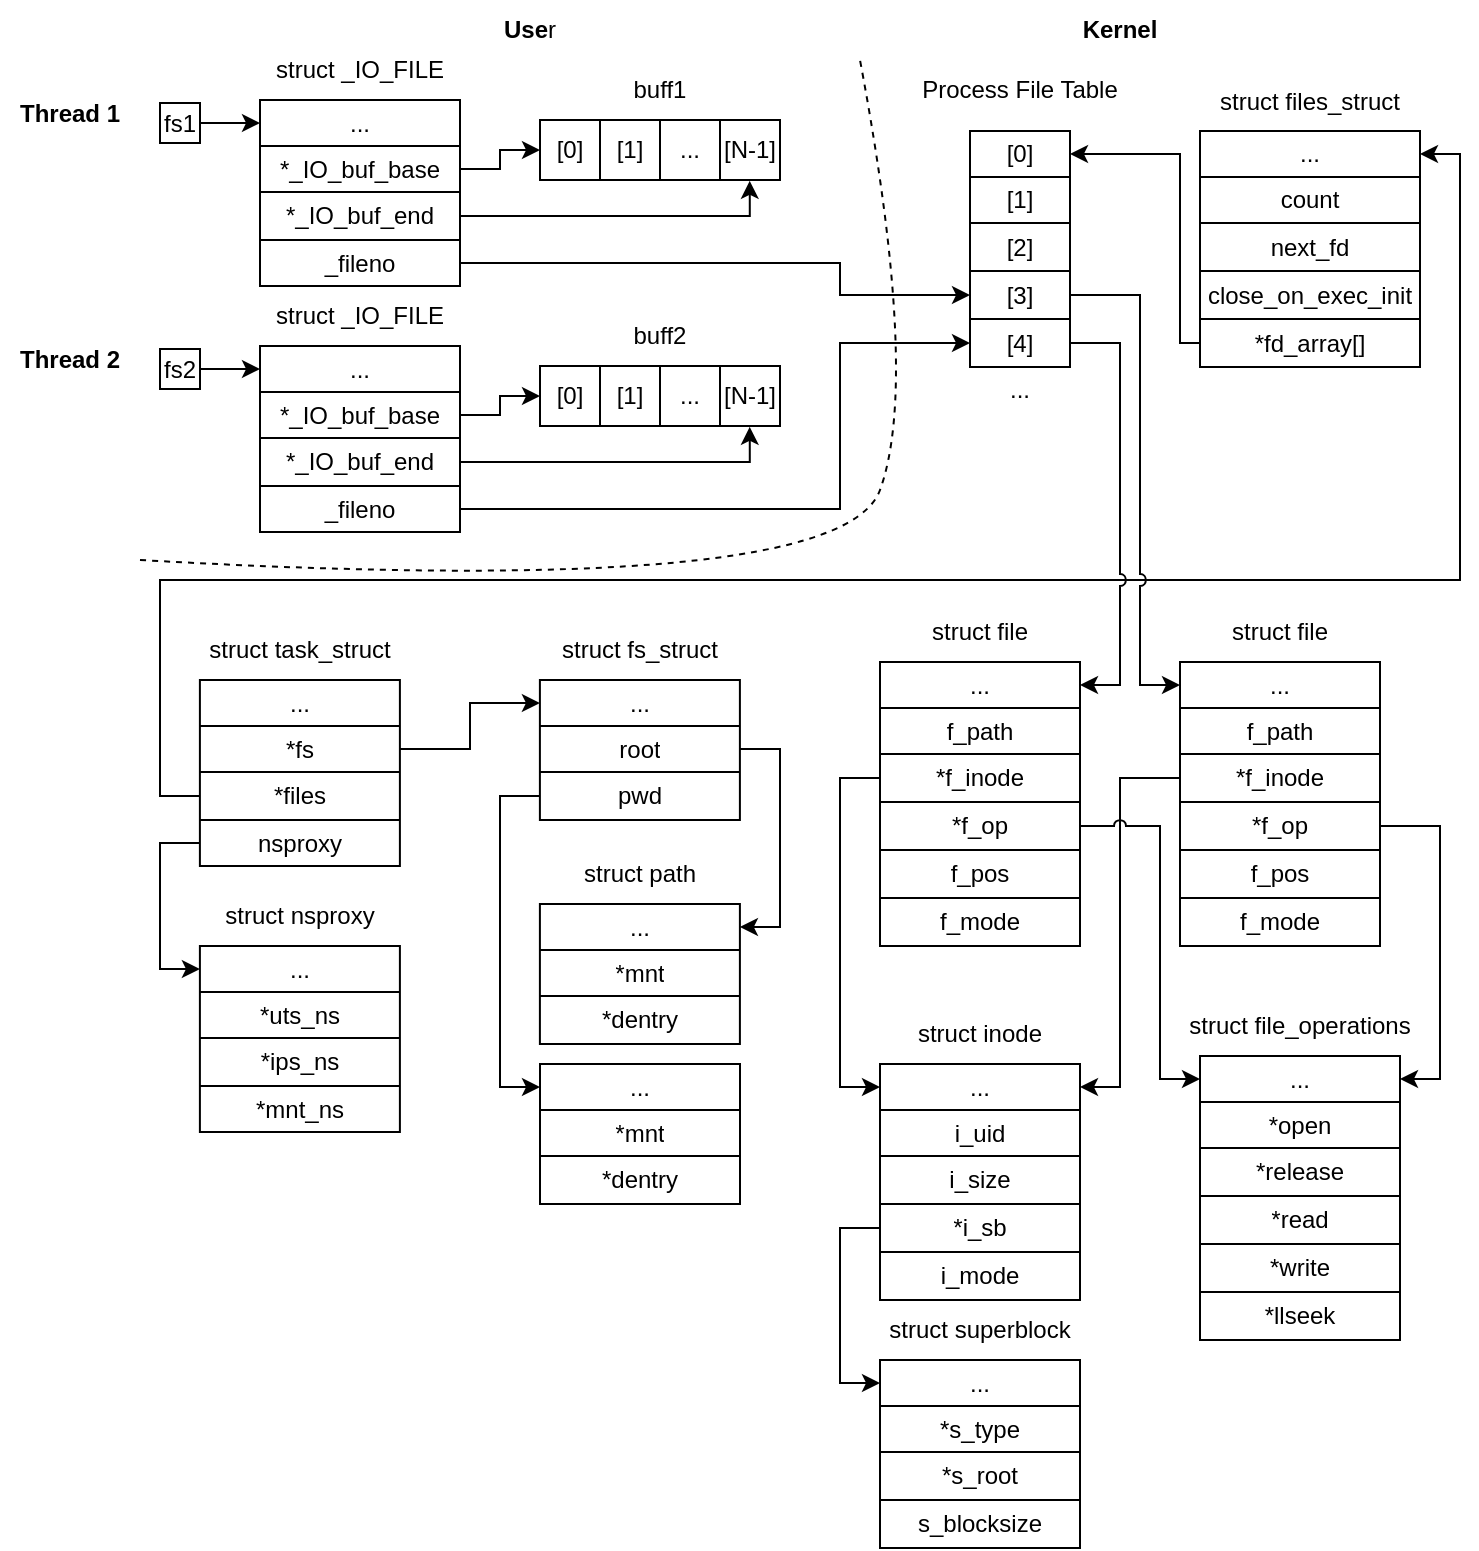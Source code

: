 <mxfile version="15.6.8" type="device"><diagram id="AvePUbBIfMTzFiOJVedU" name="Page-1"><mxGraphModel dx="1185" dy="635" grid="1" gridSize="10" guides="1" tooltips="1" connect="1" arrows="1" fold="1" page="1" pageScale="1" pageWidth="827" pageHeight="1169" math="0" shadow="0"><root><mxCell id="0"/><mxCell id="1" parent="0"/><mxCell id="5sJNcdZZ89OjLZ2yKf4s-353" value="" style="shape=table;html=1;whiteSpace=wrap;startSize=0;container=1;collapsible=0;childLayout=tableLayout;" vertex="1" parent="1"><mxGeometry x="99.95" y="370" width="100" height="93" as="geometry"/></mxCell><mxCell id="5sJNcdZZ89OjLZ2yKf4s-354" style="shape=tableRow;horizontal=0;startSize=0;swimlaneHead=0;swimlaneBody=0;top=0;left=0;bottom=0;right=0;collapsible=0;dropTarget=0;fillColor=none;points=[[0,0.5],[1,0.5]];portConstraint=eastwest;" vertex="1" parent="5sJNcdZZ89OjLZ2yKf4s-353"><mxGeometry width="100" height="23" as="geometry"/></mxCell><mxCell id="5sJNcdZZ89OjLZ2yKf4s-355" value="..." style="shape=partialRectangle;html=1;whiteSpace=wrap;connectable=0;fillColor=none;top=0;left=0;bottom=0;right=0;overflow=hidden;" vertex="1" parent="5sJNcdZZ89OjLZ2yKf4s-354"><mxGeometry width="100" height="23" as="geometry"><mxRectangle width="100" height="23" as="alternateBounds"/></mxGeometry></mxCell><mxCell id="5sJNcdZZ89OjLZ2yKf4s-356" value="" style="shape=tableRow;horizontal=0;startSize=0;swimlaneHead=0;swimlaneBody=0;top=0;left=0;bottom=0;right=0;collapsible=0;dropTarget=0;fillColor=none;points=[[0,0.5],[1,0.5]];portConstraint=eastwest;" vertex="1" parent="5sJNcdZZ89OjLZ2yKf4s-353"><mxGeometry y="23" width="100" height="23" as="geometry"/></mxCell><mxCell id="5sJNcdZZ89OjLZ2yKf4s-357" value="*fs" style="shape=partialRectangle;html=1;whiteSpace=wrap;connectable=0;fillColor=none;top=0;left=0;bottom=0;right=0;overflow=hidden;" vertex="1" parent="5sJNcdZZ89OjLZ2yKf4s-356"><mxGeometry width="100" height="23" as="geometry"><mxRectangle width="100" height="23" as="alternateBounds"/></mxGeometry></mxCell><mxCell id="5sJNcdZZ89OjLZ2yKf4s-358" value="" style="shape=tableRow;horizontal=0;startSize=0;swimlaneHead=0;swimlaneBody=0;top=0;left=0;bottom=0;right=0;collapsible=0;dropTarget=0;fillColor=none;points=[[0,0.5],[1,0.5]];portConstraint=eastwest;" vertex="1" parent="5sJNcdZZ89OjLZ2yKf4s-353"><mxGeometry y="46" width="100" height="24" as="geometry"/></mxCell><mxCell id="5sJNcdZZ89OjLZ2yKf4s-359" value="*files" style="shape=partialRectangle;html=1;whiteSpace=wrap;connectable=0;fillColor=none;top=0;left=0;bottom=0;right=0;overflow=hidden;" vertex="1" parent="5sJNcdZZ89OjLZ2yKf4s-358"><mxGeometry width="100" height="24" as="geometry"><mxRectangle width="100" height="24" as="alternateBounds"/></mxGeometry></mxCell><mxCell id="5sJNcdZZ89OjLZ2yKf4s-360" value="" style="shape=tableRow;horizontal=0;startSize=0;swimlaneHead=0;swimlaneBody=0;top=0;left=0;bottom=0;right=0;collapsible=0;dropTarget=0;fillColor=none;points=[[0,0.5],[1,0.5]];portConstraint=eastwest;" vertex="1" parent="5sJNcdZZ89OjLZ2yKf4s-353"><mxGeometry y="70" width="100" height="23" as="geometry"/></mxCell><mxCell id="5sJNcdZZ89OjLZ2yKf4s-361" value="nsproxy" style="shape=partialRectangle;html=1;whiteSpace=wrap;connectable=0;fillColor=none;top=0;left=0;bottom=0;right=0;overflow=hidden;" vertex="1" parent="5sJNcdZZ89OjLZ2yKf4s-360"><mxGeometry width="100" height="23" as="geometry"><mxRectangle width="100" height="23" as="alternateBounds"/></mxGeometry></mxCell><mxCell id="5sJNcdZZ89OjLZ2yKf4s-362" value="struct task_struct" style="text;html=1;strokeColor=none;fillColor=none;align=center;verticalAlign=middle;whiteSpace=wrap;rounded=0;" vertex="1" parent="1"><mxGeometry x="89.95" y="340" width="120" height="30" as="geometry"/></mxCell><mxCell id="5sJNcdZZ89OjLZ2yKf4s-363" value="" style="shape=table;html=1;whiteSpace=wrap;startSize=0;container=1;collapsible=0;childLayout=tableLayout;" vertex="1" parent="1"><mxGeometry x="99.95" y="503" width="100" height="93" as="geometry"/></mxCell><mxCell id="5sJNcdZZ89OjLZ2yKf4s-364" style="shape=tableRow;horizontal=0;startSize=0;swimlaneHead=0;swimlaneBody=0;top=0;left=0;bottom=0;right=0;collapsible=0;dropTarget=0;fillColor=none;points=[[0,0.5],[1,0.5]];portConstraint=eastwest;" vertex="1" parent="5sJNcdZZ89OjLZ2yKf4s-363"><mxGeometry width="100" height="23" as="geometry"/></mxCell><mxCell id="5sJNcdZZ89OjLZ2yKf4s-365" value="..." style="shape=partialRectangle;html=1;whiteSpace=wrap;connectable=0;fillColor=none;top=0;left=0;bottom=0;right=0;overflow=hidden;" vertex="1" parent="5sJNcdZZ89OjLZ2yKf4s-364"><mxGeometry width="100" height="23" as="geometry"><mxRectangle width="100" height="23" as="alternateBounds"/></mxGeometry></mxCell><mxCell id="5sJNcdZZ89OjLZ2yKf4s-366" value="" style="shape=tableRow;horizontal=0;startSize=0;swimlaneHead=0;swimlaneBody=0;top=0;left=0;bottom=0;right=0;collapsible=0;dropTarget=0;fillColor=none;points=[[0,0.5],[1,0.5]];portConstraint=eastwest;" vertex="1" parent="5sJNcdZZ89OjLZ2yKf4s-363"><mxGeometry y="23" width="100" height="23" as="geometry"/></mxCell><mxCell id="5sJNcdZZ89OjLZ2yKf4s-367" value="*uts_ns" style="shape=partialRectangle;html=1;whiteSpace=wrap;connectable=0;fillColor=none;top=0;left=0;bottom=0;right=0;overflow=hidden;" vertex="1" parent="5sJNcdZZ89OjLZ2yKf4s-366"><mxGeometry width="100" height="23" as="geometry"><mxRectangle width="100" height="23" as="alternateBounds"/></mxGeometry></mxCell><mxCell id="5sJNcdZZ89OjLZ2yKf4s-368" value="" style="shape=tableRow;horizontal=0;startSize=0;swimlaneHead=0;swimlaneBody=0;top=0;left=0;bottom=0;right=0;collapsible=0;dropTarget=0;fillColor=none;points=[[0,0.5],[1,0.5]];portConstraint=eastwest;" vertex="1" parent="5sJNcdZZ89OjLZ2yKf4s-363"><mxGeometry y="46" width="100" height="24" as="geometry"/></mxCell><mxCell id="5sJNcdZZ89OjLZ2yKf4s-369" value="*ips_ns" style="shape=partialRectangle;html=1;whiteSpace=wrap;connectable=0;fillColor=none;top=0;left=0;bottom=0;right=0;overflow=hidden;" vertex="1" parent="5sJNcdZZ89OjLZ2yKf4s-368"><mxGeometry width="100" height="24" as="geometry"><mxRectangle width="100" height="24" as="alternateBounds"/></mxGeometry></mxCell><mxCell id="5sJNcdZZ89OjLZ2yKf4s-370" value="" style="shape=tableRow;horizontal=0;startSize=0;swimlaneHead=0;swimlaneBody=0;top=0;left=0;bottom=0;right=0;collapsible=0;dropTarget=0;fillColor=none;points=[[0,0.5],[1,0.5]];portConstraint=eastwest;" vertex="1" parent="5sJNcdZZ89OjLZ2yKf4s-363"><mxGeometry y="70" width="100" height="23" as="geometry"/></mxCell><mxCell id="5sJNcdZZ89OjLZ2yKf4s-371" value="*mnt_ns" style="shape=partialRectangle;html=1;whiteSpace=wrap;connectable=0;fillColor=none;top=0;left=0;bottom=0;right=0;overflow=hidden;" vertex="1" parent="5sJNcdZZ89OjLZ2yKf4s-370"><mxGeometry width="100" height="23" as="geometry"><mxRectangle width="100" height="23" as="alternateBounds"/></mxGeometry></mxCell><mxCell id="5sJNcdZZ89OjLZ2yKf4s-372" value="struct nsproxy" style="text;html=1;strokeColor=none;fillColor=none;align=center;verticalAlign=middle;whiteSpace=wrap;rounded=0;" vertex="1" parent="1"><mxGeometry x="89.95" y="473" width="120" height="30" as="geometry"/></mxCell><mxCell id="5sJNcdZZ89OjLZ2yKf4s-373" style="edgeStyle=orthogonalEdgeStyle;rounded=0;orthogonalLoop=1;jettySize=auto;html=1;entryX=0;entryY=0.5;entryDx=0;entryDy=0;" edge="1" parent="1" source="5sJNcdZZ89OjLZ2yKf4s-360" target="5sJNcdZZ89OjLZ2yKf4s-364"><mxGeometry relative="1" as="geometry"/></mxCell><mxCell id="5sJNcdZZ89OjLZ2yKf4s-374" value="" style="shape=table;html=1;whiteSpace=wrap;startSize=0;container=1;collapsible=0;childLayout=tableLayout;" vertex="1" parent="1"><mxGeometry x="269.95" y="370" width="100" height="70" as="geometry"/></mxCell><mxCell id="5sJNcdZZ89OjLZ2yKf4s-375" style="shape=tableRow;horizontal=0;startSize=0;swimlaneHead=0;swimlaneBody=0;top=0;left=0;bottom=0;right=0;collapsible=0;dropTarget=0;fillColor=none;points=[[0,0.5],[1,0.5]];portConstraint=eastwest;" vertex="1" parent="5sJNcdZZ89OjLZ2yKf4s-374"><mxGeometry width="100" height="23" as="geometry"/></mxCell><mxCell id="5sJNcdZZ89OjLZ2yKf4s-376" value="..." style="shape=partialRectangle;html=1;whiteSpace=wrap;connectable=0;fillColor=none;top=0;left=0;bottom=0;right=0;overflow=hidden;" vertex="1" parent="5sJNcdZZ89OjLZ2yKf4s-375"><mxGeometry width="100" height="23" as="geometry"><mxRectangle width="100" height="23" as="alternateBounds"/></mxGeometry></mxCell><mxCell id="5sJNcdZZ89OjLZ2yKf4s-377" value="" style="shape=tableRow;horizontal=0;startSize=0;swimlaneHead=0;swimlaneBody=0;top=0;left=0;bottom=0;right=0;collapsible=0;dropTarget=0;fillColor=none;points=[[0,0.5],[1,0.5]];portConstraint=eastwest;" vertex="1" parent="5sJNcdZZ89OjLZ2yKf4s-374"><mxGeometry y="23" width="100" height="23" as="geometry"/></mxCell><mxCell id="5sJNcdZZ89OjLZ2yKf4s-378" value="root" style="shape=partialRectangle;html=1;whiteSpace=wrap;connectable=0;fillColor=none;top=0;left=0;bottom=0;right=0;overflow=hidden;" vertex="1" parent="5sJNcdZZ89OjLZ2yKf4s-377"><mxGeometry width="100" height="23" as="geometry"><mxRectangle width="100" height="23" as="alternateBounds"/></mxGeometry></mxCell><mxCell id="5sJNcdZZ89OjLZ2yKf4s-379" value="" style="shape=tableRow;horizontal=0;startSize=0;swimlaneHead=0;swimlaneBody=0;top=0;left=0;bottom=0;right=0;collapsible=0;dropTarget=0;fillColor=none;points=[[0,0.5],[1,0.5]];portConstraint=eastwest;" vertex="1" parent="5sJNcdZZ89OjLZ2yKf4s-374"><mxGeometry y="46" width="100" height="24" as="geometry"/></mxCell><mxCell id="5sJNcdZZ89OjLZ2yKf4s-380" value="pwd" style="shape=partialRectangle;html=1;whiteSpace=wrap;connectable=0;fillColor=none;top=0;left=0;bottom=0;right=0;overflow=hidden;" vertex="1" parent="5sJNcdZZ89OjLZ2yKf4s-379"><mxGeometry width="100" height="24" as="geometry"><mxRectangle width="100" height="24" as="alternateBounds"/></mxGeometry></mxCell><mxCell id="5sJNcdZZ89OjLZ2yKf4s-381" value="struct fs_struct" style="text;html=1;strokeColor=none;fillColor=none;align=center;verticalAlign=middle;whiteSpace=wrap;rounded=0;" vertex="1" parent="1"><mxGeometry x="259.95" y="340" width="120" height="30" as="geometry"/></mxCell><mxCell id="5sJNcdZZ89OjLZ2yKf4s-382" style="edgeStyle=orthogonalEdgeStyle;rounded=0;orthogonalLoop=1;jettySize=auto;html=1;entryX=0;entryY=0.5;entryDx=0;entryDy=0;" edge="1" parent="1" source="5sJNcdZZ89OjLZ2yKf4s-356" target="5sJNcdZZ89OjLZ2yKf4s-375"><mxGeometry relative="1" as="geometry"/></mxCell><mxCell id="5sJNcdZZ89OjLZ2yKf4s-383" value="" style="shape=table;html=1;whiteSpace=wrap;startSize=0;container=1;collapsible=0;childLayout=tableLayout;" vertex="1" parent="1"><mxGeometry x="269.95" y="482" width="100" height="70" as="geometry"/></mxCell><mxCell id="5sJNcdZZ89OjLZ2yKf4s-384" style="shape=tableRow;horizontal=0;startSize=0;swimlaneHead=0;swimlaneBody=0;top=0;left=0;bottom=0;right=0;collapsible=0;dropTarget=0;fillColor=none;points=[[0,0.5],[1,0.5]];portConstraint=eastwest;" vertex="1" parent="5sJNcdZZ89OjLZ2yKf4s-383"><mxGeometry width="100" height="23" as="geometry"/></mxCell><mxCell id="5sJNcdZZ89OjLZ2yKf4s-385" value="..." style="shape=partialRectangle;html=1;whiteSpace=wrap;connectable=0;fillColor=none;top=0;left=0;bottom=0;right=0;overflow=hidden;" vertex="1" parent="5sJNcdZZ89OjLZ2yKf4s-384"><mxGeometry width="100" height="23" as="geometry"><mxRectangle width="100" height="23" as="alternateBounds"/></mxGeometry></mxCell><mxCell id="5sJNcdZZ89OjLZ2yKf4s-386" value="" style="shape=tableRow;horizontal=0;startSize=0;swimlaneHead=0;swimlaneBody=0;top=0;left=0;bottom=0;right=0;collapsible=0;dropTarget=0;fillColor=none;points=[[0,0.5],[1,0.5]];portConstraint=eastwest;" vertex="1" parent="5sJNcdZZ89OjLZ2yKf4s-383"><mxGeometry y="23" width="100" height="23" as="geometry"/></mxCell><mxCell id="5sJNcdZZ89OjLZ2yKf4s-387" value="*mnt" style="shape=partialRectangle;html=1;whiteSpace=wrap;connectable=0;fillColor=none;top=0;left=0;bottom=0;right=0;overflow=hidden;" vertex="1" parent="5sJNcdZZ89OjLZ2yKf4s-386"><mxGeometry width="100" height="23" as="geometry"><mxRectangle width="100" height="23" as="alternateBounds"/></mxGeometry></mxCell><mxCell id="5sJNcdZZ89OjLZ2yKf4s-388" value="" style="shape=tableRow;horizontal=0;startSize=0;swimlaneHead=0;swimlaneBody=0;top=0;left=0;bottom=0;right=0;collapsible=0;dropTarget=0;fillColor=none;points=[[0,0.5],[1,0.5]];portConstraint=eastwest;" vertex="1" parent="5sJNcdZZ89OjLZ2yKf4s-383"><mxGeometry y="46" width="100" height="24" as="geometry"/></mxCell><mxCell id="5sJNcdZZ89OjLZ2yKf4s-389" value="*dentry" style="shape=partialRectangle;html=1;whiteSpace=wrap;connectable=0;fillColor=none;top=0;left=0;bottom=0;right=0;overflow=hidden;" vertex="1" parent="5sJNcdZZ89OjLZ2yKf4s-388"><mxGeometry width="100" height="24" as="geometry"><mxRectangle width="100" height="24" as="alternateBounds"/></mxGeometry></mxCell><mxCell id="5sJNcdZZ89OjLZ2yKf4s-390" value="struct path" style="text;html=1;strokeColor=none;fillColor=none;align=center;verticalAlign=middle;whiteSpace=wrap;rounded=0;" vertex="1" parent="1"><mxGeometry x="259.95" y="452" width="120" height="30" as="geometry"/></mxCell><mxCell id="5sJNcdZZ89OjLZ2yKf4s-391" value="" style="shape=table;html=1;whiteSpace=wrap;startSize=0;container=1;collapsible=0;childLayout=tableLayout;" vertex="1" parent="1"><mxGeometry x="270" y="562" width="100" height="70" as="geometry"/></mxCell><mxCell id="5sJNcdZZ89OjLZ2yKf4s-392" style="shape=tableRow;horizontal=0;startSize=0;swimlaneHead=0;swimlaneBody=0;top=0;left=0;bottom=0;right=0;collapsible=0;dropTarget=0;fillColor=none;points=[[0,0.5],[1,0.5]];portConstraint=eastwest;" vertex="1" parent="5sJNcdZZ89OjLZ2yKf4s-391"><mxGeometry width="100" height="23" as="geometry"/></mxCell><mxCell id="5sJNcdZZ89OjLZ2yKf4s-393" value="..." style="shape=partialRectangle;html=1;whiteSpace=wrap;connectable=0;fillColor=none;top=0;left=0;bottom=0;right=0;overflow=hidden;" vertex="1" parent="5sJNcdZZ89OjLZ2yKf4s-392"><mxGeometry width="100" height="23" as="geometry"><mxRectangle width="100" height="23" as="alternateBounds"/></mxGeometry></mxCell><mxCell id="5sJNcdZZ89OjLZ2yKf4s-394" value="" style="shape=tableRow;horizontal=0;startSize=0;swimlaneHead=0;swimlaneBody=0;top=0;left=0;bottom=0;right=0;collapsible=0;dropTarget=0;fillColor=none;points=[[0,0.5],[1,0.5]];portConstraint=eastwest;" vertex="1" parent="5sJNcdZZ89OjLZ2yKf4s-391"><mxGeometry y="23" width="100" height="23" as="geometry"/></mxCell><mxCell id="5sJNcdZZ89OjLZ2yKf4s-395" value="*mnt" style="shape=partialRectangle;html=1;whiteSpace=wrap;connectable=0;fillColor=none;top=0;left=0;bottom=0;right=0;overflow=hidden;" vertex="1" parent="5sJNcdZZ89OjLZ2yKf4s-394"><mxGeometry width="100" height="23" as="geometry"><mxRectangle width="100" height="23" as="alternateBounds"/></mxGeometry></mxCell><mxCell id="5sJNcdZZ89OjLZ2yKf4s-396" value="" style="shape=tableRow;horizontal=0;startSize=0;swimlaneHead=0;swimlaneBody=0;top=0;left=0;bottom=0;right=0;collapsible=0;dropTarget=0;fillColor=none;points=[[0,0.5],[1,0.5]];portConstraint=eastwest;" vertex="1" parent="5sJNcdZZ89OjLZ2yKf4s-391"><mxGeometry y="46" width="100" height="24" as="geometry"/></mxCell><mxCell id="5sJNcdZZ89OjLZ2yKf4s-397" value="*dentry" style="shape=partialRectangle;html=1;whiteSpace=wrap;connectable=0;fillColor=none;top=0;left=0;bottom=0;right=0;overflow=hidden;" vertex="1" parent="5sJNcdZZ89OjLZ2yKf4s-396"><mxGeometry width="100" height="24" as="geometry"><mxRectangle width="100" height="24" as="alternateBounds"/></mxGeometry></mxCell><mxCell id="5sJNcdZZ89OjLZ2yKf4s-398" value="" style="shape=table;html=1;whiteSpace=wrap;startSize=0;container=1;collapsible=0;childLayout=tableLayout;" vertex="1" parent="1"><mxGeometry x="600" y="95.5" width="110" height="118" as="geometry"/></mxCell><mxCell id="5sJNcdZZ89OjLZ2yKf4s-399" style="shape=tableRow;horizontal=0;startSize=0;swimlaneHead=0;swimlaneBody=0;top=0;left=0;bottom=0;right=0;collapsible=0;dropTarget=0;fillColor=none;points=[[0,0.5],[1,0.5]];portConstraint=eastwest;" vertex="1" parent="5sJNcdZZ89OjLZ2yKf4s-398"><mxGeometry width="110" height="23" as="geometry"/></mxCell><mxCell id="5sJNcdZZ89OjLZ2yKf4s-400" value="..." style="shape=partialRectangle;html=1;whiteSpace=wrap;connectable=0;fillColor=none;top=0;left=0;bottom=0;right=0;overflow=hidden;" vertex="1" parent="5sJNcdZZ89OjLZ2yKf4s-399"><mxGeometry width="110" height="23" as="geometry"><mxRectangle width="110" height="23" as="alternateBounds"/></mxGeometry></mxCell><mxCell id="5sJNcdZZ89OjLZ2yKf4s-401" value="" style="shape=tableRow;horizontal=0;startSize=0;swimlaneHead=0;swimlaneBody=0;top=0;left=0;bottom=0;right=0;collapsible=0;dropTarget=0;fillColor=none;points=[[0,0.5],[1,0.5]];portConstraint=eastwest;" vertex="1" parent="5sJNcdZZ89OjLZ2yKf4s-398"><mxGeometry y="23" width="110" height="23" as="geometry"/></mxCell><mxCell id="5sJNcdZZ89OjLZ2yKf4s-402" value="count" style="shape=partialRectangle;html=1;whiteSpace=wrap;connectable=0;fillColor=none;top=0;left=0;bottom=0;right=0;overflow=hidden;" vertex="1" parent="5sJNcdZZ89OjLZ2yKf4s-401"><mxGeometry width="110" height="23" as="geometry"><mxRectangle width="110" height="23" as="alternateBounds"/></mxGeometry></mxCell><mxCell id="5sJNcdZZ89OjLZ2yKf4s-403" value="" style="shape=tableRow;horizontal=0;startSize=0;swimlaneHead=0;swimlaneBody=0;top=0;left=0;bottom=0;right=0;collapsible=0;dropTarget=0;fillColor=none;points=[[0,0.5],[1,0.5]];portConstraint=eastwest;" vertex="1" parent="5sJNcdZZ89OjLZ2yKf4s-398"><mxGeometry y="46" width="110" height="24" as="geometry"/></mxCell><mxCell id="5sJNcdZZ89OjLZ2yKf4s-404" value="next_fd" style="shape=partialRectangle;html=1;whiteSpace=wrap;connectable=0;fillColor=none;top=0;left=0;bottom=0;right=0;overflow=hidden;" vertex="1" parent="5sJNcdZZ89OjLZ2yKf4s-403"><mxGeometry width="110" height="24" as="geometry"><mxRectangle width="110" height="24" as="alternateBounds"/></mxGeometry></mxCell><mxCell id="5sJNcdZZ89OjLZ2yKf4s-405" style="shape=tableRow;horizontal=0;startSize=0;swimlaneHead=0;swimlaneBody=0;top=0;left=0;bottom=0;right=0;collapsible=0;dropTarget=0;fillColor=none;points=[[0,0.5],[1,0.5]];portConstraint=eastwest;" vertex="1" parent="5sJNcdZZ89OjLZ2yKf4s-398"><mxGeometry y="70" width="110" height="24" as="geometry"/></mxCell><mxCell id="5sJNcdZZ89OjLZ2yKf4s-406" value="close_on_exec_init" style="shape=partialRectangle;html=1;whiteSpace=wrap;connectable=0;fillColor=none;top=0;left=0;bottom=0;right=0;overflow=hidden;" vertex="1" parent="5sJNcdZZ89OjLZ2yKf4s-405"><mxGeometry width="110" height="24" as="geometry"><mxRectangle width="110" height="24" as="alternateBounds"/></mxGeometry></mxCell><mxCell id="5sJNcdZZ89OjLZ2yKf4s-407" style="shape=tableRow;horizontal=0;startSize=0;swimlaneHead=0;swimlaneBody=0;top=0;left=0;bottom=0;right=0;collapsible=0;dropTarget=0;fillColor=none;points=[[0,0.5],[1,0.5]];portConstraint=eastwest;" vertex="1" parent="5sJNcdZZ89OjLZ2yKf4s-398"><mxGeometry y="94" width="110" height="24" as="geometry"/></mxCell><mxCell id="5sJNcdZZ89OjLZ2yKf4s-408" value="*fd_array[]" style="shape=partialRectangle;html=1;whiteSpace=wrap;connectable=0;fillColor=none;top=0;left=0;bottom=0;right=0;overflow=hidden;" vertex="1" parent="5sJNcdZZ89OjLZ2yKf4s-407"><mxGeometry width="110" height="24" as="geometry"><mxRectangle width="110" height="24" as="alternateBounds"/></mxGeometry></mxCell><mxCell id="5sJNcdZZ89OjLZ2yKf4s-409" value="struct files_struct" style="text;html=1;strokeColor=none;fillColor=none;align=center;verticalAlign=middle;whiteSpace=wrap;rounded=0;" vertex="1" parent="1"><mxGeometry x="600" y="65.5" width="110" height="30" as="geometry"/></mxCell><mxCell id="5sJNcdZZ89OjLZ2yKf4s-410" value="" style="shape=table;html=1;whiteSpace=wrap;startSize=0;container=1;collapsible=0;childLayout=tableLayout;" vertex="1" parent="1"><mxGeometry x="590" y="361" width="100" height="142" as="geometry"/></mxCell><mxCell id="5sJNcdZZ89OjLZ2yKf4s-411" style="shape=tableRow;horizontal=0;startSize=0;swimlaneHead=0;swimlaneBody=0;top=0;left=0;bottom=0;right=0;collapsible=0;dropTarget=0;fillColor=none;points=[[0,0.5],[1,0.5]];portConstraint=eastwest;" vertex="1" parent="5sJNcdZZ89OjLZ2yKf4s-410"><mxGeometry width="100" height="23" as="geometry"/></mxCell><mxCell id="5sJNcdZZ89OjLZ2yKf4s-412" value="..." style="shape=partialRectangle;html=1;whiteSpace=wrap;connectable=0;fillColor=none;top=0;left=0;bottom=0;right=0;overflow=hidden;" vertex="1" parent="5sJNcdZZ89OjLZ2yKf4s-411"><mxGeometry width="100" height="23" as="geometry"><mxRectangle width="100" height="23" as="alternateBounds"/></mxGeometry></mxCell><mxCell id="5sJNcdZZ89OjLZ2yKf4s-413" value="" style="shape=tableRow;horizontal=0;startSize=0;swimlaneHead=0;swimlaneBody=0;top=0;left=0;bottom=0;right=0;collapsible=0;dropTarget=0;fillColor=none;points=[[0,0.5],[1,0.5]];portConstraint=eastwest;" vertex="1" parent="5sJNcdZZ89OjLZ2yKf4s-410"><mxGeometry y="23" width="100" height="23" as="geometry"/></mxCell><mxCell id="5sJNcdZZ89OjLZ2yKf4s-414" value="f_path" style="shape=partialRectangle;html=1;whiteSpace=wrap;connectable=0;fillColor=none;top=0;left=0;bottom=0;right=0;overflow=hidden;" vertex="1" parent="5sJNcdZZ89OjLZ2yKf4s-413"><mxGeometry width="100" height="23" as="geometry"><mxRectangle width="100" height="23" as="alternateBounds"/></mxGeometry></mxCell><mxCell id="5sJNcdZZ89OjLZ2yKf4s-415" value="" style="shape=tableRow;horizontal=0;startSize=0;swimlaneHead=0;swimlaneBody=0;top=0;left=0;bottom=0;right=0;collapsible=0;dropTarget=0;fillColor=none;points=[[0,0.5],[1,0.5]];portConstraint=eastwest;" vertex="1" parent="5sJNcdZZ89OjLZ2yKf4s-410"><mxGeometry y="46" width="100" height="24" as="geometry"/></mxCell><mxCell id="5sJNcdZZ89OjLZ2yKf4s-416" value="*f_inode" style="shape=partialRectangle;html=1;whiteSpace=wrap;connectable=0;fillColor=none;top=0;left=0;bottom=0;right=0;overflow=hidden;" vertex="1" parent="5sJNcdZZ89OjLZ2yKf4s-415"><mxGeometry width="100" height="24" as="geometry"><mxRectangle width="100" height="24" as="alternateBounds"/></mxGeometry></mxCell><mxCell id="5sJNcdZZ89OjLZ2yKf4s-417" style="shape=tableRow;horizontal=0;startSize=0;swimlaneHead=0;swimlaneBody=0;top=0;left=0;bottom=0;right=0;collapsible=0;dropTarget=0;fillColor=none;points=[[0,0.5],[1,0.5]];portConstraint=eastwest;" vertex="1" parent="5sJNcdZZ89OjLZ2yKf4s-410"><mxGeometry y="70" width="100" height="24" as="geometry"/></mxCell><mxCell id="5sJNcdZZ89OjLZ2yKf4s-418" value="*f_op" style="shape=partialRectangle;html=1;whiteSpace=wrap;connectable=0;fillColor=none;top=0;left=0;bottom=0;right=0;overflow=hidden;" vertex="1" parent="5sJNcdZZ89OjLZ2yKf4s-417"><mxGeometry width="100" height="24" as="geometry"><mxRectangle width="100" height="24" as="alternateBounds"/></mxGeometry></mxCell><mxCell id="5sJNcdZZ89OjLZ2yKf4s-419" style="shape=tableRow;horizontal=0;startSize=0;swimlaneHead=0;swimlaneBody=0;top=0;left=0;bottom=0;right=0;collapsible=0;dropTarget=0;fillColor=none;points=[[0,0.5],[1,0.5]];portConstraint=eastwest;" vertex="1" parent="5sJNcdZZ89OjLZ2yKf4s-410"><mxGeometry y="94" width="100" height="24" as="geometry"/></mxCell><mxCell id="5sJNcdZZ89OjLZ2yKf4s-420" value="f_pos" style="shape=partialRectangle;html=1;whiteSpace=wrap;connectable=0;fillColor=none;top=0;left=0;bottom=0;right=0;overflow=hidden;" vertex="1" parent="5sJNcdZZ89OjLZ2yKf4s-419"><mxGeometry width="100" height="24" as="geometry"><mxRectangle width="100" height="24" as="alternateBounds"/></mxGeometry></mxCell><mxCell id="5sJNcdZZ89OjLZ2yKf4s-421" style="shape=tableRow;horizontal=0;startSize=0;swimlaneHead=0;swimlaneBody=0;top=0;left=0;bottom=0;right=0;collapsible=0;dropTarget=0;fillColor=none;points=[[0,0.5],[1,0.5]];portConstraint=eastwest;" vertex="1" parent="5sJNcdZZ89OjLZ2yKf4s-410"><mxGeometry y="118" width="100" height="24" as="geometry"/></mxCell><mxCell id="5sJNcdZZ89OjLZ2yKf4s-422" value="f_mode" style="shape=partialRectangle;html=1;whiteSpace=wrap;connectable=0;fillColor=none;top=0;left=0;bottom=0;right=0;overflow=hidden;" vertex="1" parent="5sJNcdZZ89OjLZ2yKf4s-421"><mxGeometry width="100" height="24" as="geometry"><mxRectangle width="100" height="24" as="alternateBounds"/></mxGeometry></mxCell><mxCell id="5sJNcdZZ89OjLZ2yKf4s-423" value="struct file" style="text;html=1;strokeColor=none;fillColor=none;align=center;verticalAlign=middle;whiteSpace=wrap;rounded=0;" vertex="1" parent="1"><mxGeometry x="580" y="331" width="120" height="30" as="geometry"/></mxCell><mxCell id="5sJNcdZZ89OjLZ2yKf4s-424" value="" style="shape=table;html=1;whiteSpace=wrap;startSize=0;container=1;collapsible=0;childLayout=tableLayout;" vertex="1" parent="1"><mxGeometry x="440" y="562" width="100" height="118" as="geometry"/></mxCell><mxCell id="5sJNcdZZ89OjLZ2yKf4s-425" style="shape=tableRow;horizontal=0;startSize=0;swimlaneHead=0;swimlaneBody=0;top=0;left=0;bottom=0;right=0;collapsible=0;dropTarget=0;fillColor=none;points=[[0,0.5],[1,0.5]];portConstraint=eastwest;" vertex="1" parent="5sJNcdZZ89OjLZ2yKf4s-424"><mxGeometry width="100" height="23" as="geometry"/></mxCell><mxCell id="5sJNcdZZ89OjLZ2yKf4s-426" value="..." style="shape=partialRectangle;html=1;whiteSpace=wrap;connectable=0;fillColor=none;top=0;left=0;bottom=0;right=0;overflow=hidden;" vertex="1" parent="5sJNcdZZ89OjLZ2yKf4s-425"><mxGeometry width="100" height="23" as="geometry"><mxRectangle width="100" height="23" as="alternateBounds"/></mxGeometry></mxCell><mxCell id="5sJNcdZZ89OjLZ2yKf4s-427" value="" style="shape=tableRow;horizontal=0;startSize=0;swimlaneHead=0;swimlaneBody=0;top=0;left=0;bottom=0;right=0;collapsible=0;dropTarget=0;fillColor=none;points=[[0,0.5],[1,0.5]];portConstraint=eastwest;" vertex="1" parent="5sJNcdZZ89OjLZ2yKf4s-424"><mxGeometry y="23" width="100" height="23" as="geometry"/></mxCell><mxCell id="5sJNcdZZ89OjLZ2yKf4s-428" value="i_uid" style="shape=partialRectangle;html=1;whiteSpace=wrap;connectable=0;fillColor=none;top=0;left=0;bottom=0;right=0;overflow=hidden;" vertex="1" parent="5sJNcdZZ89OjLZ2yKf4s-427"><mxGeometry width="100" height="23" as="geometry"><mxRectangle width="100" height="23" as="alternateBounds"/></mxGeometry></mxCell><mxCell id="5sJNcdZZ89OjLZ2yKf4s-429" value="" style="shape=tableRow;horizontal=0;startSize=0;swimlaneHead=0;swimlaneBody=0;top=0;left=0;bottom=0;right=0;collapsible=0;dropTarget=0;fillColor=none;points=[[0,0.5],[1,0.5]];portConstraint=eastwest;" vertex="1" parent="5sJNcdZZ89OjLZ2yKf4s-424"><mxGeometry y="46" width="100" height="24" as="geometry"/></mxCell><mxCell id="5sJNcdZZ89OjLZ2yKf4s-430" value="i_size" style="shape=partialRectangle;html=1;whiteSpace=wrap;connectable=0;fillColor=none;top=0;left=0;bottom=0;right=0;overflow=hidden;" vertex="1" parent="5sJNcdZZ89OjLZ2yKf4s-429"><mxGeometry width="100" height="24" as="geometry"><mxRectangle width="100" height="24" as="alternateBounds"/></mxGeometry></mxCell><mxCell id="5sJNcdZZ89OjLZ2yKf4s-431" style="shape=tableRow;horizontal=0;startSize=0;swimlaneHead=0;swimlaneBody=0;top=0;left=0;bottom=0;right=0;collapsible=0;dropTarget=0;fillColor=none;points=[[0,0.5],[1,0.5]];portConstraint=eastwest;" vertex="1" parent="5sJNcdZZ89OjLZ2yKf4s-424"><mxGeometry y="70" width="100" height="24" as="geometry"/></mxCell><mxCell id="5sJNcdZZ89OjLZ2yKf4s-432" value="*i_sb" style="shape=partialRectangle;html=1;whiteSpace=wrap;connectable=0;fillColor=none;top=0;left=0;bottom=0;right=0;overflow=hidden;" vertex="1" parent="5sJNcdZZ89OjLZ2yKf4s-431"><mxGeometry width="100" height="24" as="geometry"><mxRectangle width="100" height="24" as="alternateBounds"/></mxGeometry></mxCell><mxCell id="5sJNcdZZ89OjLZ2yKf4s-433" style="shape=tableRow;horizontal=0;startSize=0;swimlaneHead=0;swimlaneBody=0;top=0;left=0;bottom=0;right=0;collapsible=0;dropTarget=0;fillColor=none;points=[[0,0.5],[1,0.5]];portConstraint=eastwest;" vertex="1" parent="5sJNcdZZ89OjLZ2yKf4s-424"><mxGeometry y="94" width="100" height="24" as="geometry"/></mxCell><mxCell id="5sJNcdZZ89OjLZ2yKf4s-434" value="i_mode" style="shape=partialRectangle;html=1;whiteSpace=wrap;connectable=0;fillColor=none;top=0;left=0;bottom=0;right=0;overflow=hidden;" vertex="1" parent="5sJNcdZZ89OjLZ2yKf4s-433"><mxGeometry width="100" height="24" as="geometry"><mxRectangle width="100" height="24" as="alternateBounds"/></mxGeometry></mxCell><mxCell id="5sJNcdZZ89OjLZ2yKf4s-435" value="struct inode" style="text;html=1;strokeColor=none;fillColor=none;align=center;verticalAlign=middle;whiteSpace=wrap;rounded=0;" vertex="1" parent="1"><mxGeometry x="430" y="532" width="120" height="30" as="geometry"/></mxCell><mxCell id="5sJNcdZZ89OjLZ2yKf4s-436" value="" style="shape=table;html=1;whiteSpace=wrap;startSize=0;container=1;collapsible=0;childLayout=tableLayout;" vertex="1" parent="1"><mxGeometry x="440" y="710" width="100" height="94" as="geometry"/></mxCell><mxCell id="5sJNcdZZ89OjLZ2yKf4s-437" style="shape=tableRow;horizontal=0;startSize=0;swimlaneHead=0;swimlaneBody=0;top=0;left=0;bottom=0;right=0;collapsible=0;dropTarget=0;fillColor=none;points=[[0,0.5],[1,0.5]];portConstraint=eastwest;" vertex="1" parent="5sJNcdZZ89OjLZ2yKf4s-436"><mxGeometry width="100" height="23" as="geometry"/></mxCell><mxCell id="5sJNcdZZ89OjLZ2yKf4s-438" value="..." style="shape=partialRectangle;html=1;whiteSpace=wrap;connectable=0;fillColor=none;top=0;left=0;bottom=0;right=0;overflow=hidden;" vertex="1" parent="5sJNcdZZ89OjLZ2yKf4s-437"><mxGeometry width="100" height="23" as="geometry"><mxRectangle width="100" height="23" as="alternateBounds"/></mxGeometry></mxCell><mxCell id="5sJNcdZZ89OjLZ2yKf4s-439" value="" style="shape=tableRow;horizontal=0;startSize=0;swimlaneHead=0;swimlaneBody=0;top=0;left=0;bottom=0;right=0;collapsible=0;dropTarget=0;fillColor=none;points=[[0,0.5],[1,0.5]];portConstraint=eastwest;" vertex="1" parent="5sJNcdZZ89OjLZ2yKf4s-436"><mxGeometry y="23" width="100" height="23" as="geometry"/></mxCell><mxCell id="5sJNcdZZ89OjLZ2yKf4s-440" value="*s_type" style="shape=partialRectangle;html=1;whiteSpace=wrap;connectable=0;fillColor=none;top=0;left=0;bottom=0;right=0;overflow=hidden;" vertex="1" parent="5sJNcdZZ89OjLZ2yKf4s-439"><mxGeometry width="100" height="23" as="geometry"><mxRectangle width="100" height="23" as="alternateBounds"/></mxGeometry></mxCell><mxCell id="5sJNcdZZ89OjLZ2yKf4s-441" value="" style="shape=tableRow;horizontal=0;startSize=0;swimlaneHead=0;swimlaneBody=0;top=0;left=0;bottom=0;right=0;collapsible=0;dropTarget=0;fillColor=none;points=[[0,0.5],[1,0.5]];portConstraint=eastwest;" vertex="1" parent="5sJNcdZZ89OjLZ2yKf4s-436"><mxGeometry y="46" width="100" height="24" as="geometry"/></mxCell><mxCell id="5sJNcdZZ89OjLZ2yKf4s-442" value="*s_root" style="shape=partialRectangle;html=1;whiteSpace=wrap;connectable=0;fillColor=none;top=0;left=0;bottom=0;right=0;overflow=hidden;" vertex="1" parent="5sJNcdZZ89OjLZ2yKf4s-441"><mxGeometry width="100" height="24" as="geometry"><mxRectangle width="100" height="24" as="alternateBounds"/></mxGeometry></mxCell><mxCell id="5sJNcdZZ89OjLZ2yKf4s-443" style="shape=tableRow;horizontal=0;startSize=0;swimlaneHead=0;swimlaneBody=0;top=0;left=0;bottom=0;right=0;collapsible=0;dropTarget=0;fillColor=none;points=[[0,0.5],[1,0.5]];portConstraint=eastwest;" vertex="1" parent="5sJNcdZZ89OjLZ2yKf4s-436"><mxGeometry y="70" width="100" height="24" as="geometry"/></mxCell><mxCell id="5sJNcdZZ89OjLZ2yKf4s-444" value="s_blocksize" style="shape=partialRectangle;html=1;whiteSpace=wrap;connectable=0;fillColor=none;top=0;left=0;bottom=0;right=0;overflow=hidden;" vertex="1" parent="5sJNcdZZ89OjLZ2yKf4s-443"><mxGeometry width="100" height="24" as="geometry"><mxRectangle width="100" height="24" as="alternateBounds"/></mxGeometry></mxCell><mxCell id="5sJNcdZZ89OjLZ2yKf4s-445" value="struct superblock" style="text;html=1;strokeColor=none;fillColor=none;align=center;verticalAlign=middle;whiteSpace=wrap;rounded=0;" vertex="1" parent="1"><mxGeometry x="430" y="680" width="120" height="30" as="geometry"/></mxCell><mxCell id="5sJNcdZZ89OjLZ2yKf4s-446" value="" style="shape=table;html=1;whiteSpace=wrap;startSize=0;container=1;collapsible=0;childLayout=tableLayout;" vertex="1" parent="1"><mxGeometry x="600" y="558" width="100" height="142" as="geometry"/></mxCell><mxCell id="5sJNcdZZ89OjLZ2yKf4s-447" style="shape=tableRow;horizontal=0;startSize=0;swimlaneHead=0;swimlaneBody=0;top=0;left=0;bottom=0;right=0;collapsible=0;dropTarget=0;fillColor=none;points=[[0,0.5],[1,0.5]];portConstraint=eastwest;" vertex="1" parent="5sJNcdZZ89OjLZ2yKf4s-446"><mxGeometry width="100" height="23" as="geometry"/></mxCell><mxCell id="5sJNcdZZ89OjLZ2yKf4s-448" value="..." style="shape=partialRectangle;html=1;whiteSpace=wrap;connectable=0;fillColor=none;top=0;left=0;bottom=0;right=0;overflow=hidden;" vertex="1" parent="5sJNcdZZ89OjLZ2yKf4s-447"><mxGeometry width="100" height="23" as="geometry"><mxRectangle width="100" height="23" as="alternateBounds"/></mxGeometry></mxCell><mxCell id="5sJNcdZZ89OjLZ2yKf4s-449" value="" style="shape=tableRow;horizontal=0;startSize=0;swimlaneHead=0;swimlaneBody=0;top=0;left=0;bottom=0;right=0;collapsible=0;dropTarget=0;fillColor=none;points=[[0,0.5],[1,0.5]];portConstraint=eastwest;" vertex="1" parent="5sJNcdZZ89OjLZ2yKf4s-446"><mxGeometry y="23" width="100" height="23" as="geometry"/></mxCell><mxCell id="5sJNcdZZ89OjLZ2yKf4s-450" value="*open" style="shape=partialRectangle;html=1;whiteSpace=wrap;connectable=0;fillColor=none;top=0;left=0;bottom=0;right=0;overflow=hidden;" vertex="1" parent="5sJNcdZZ89OjLZ2yKf4s-449"><mxGeometry width="100" height="23" as="geometry"><mxRectangle width="100" height="23" as="alternateBounds"/></mxGeometry></mxCell><mxCell id="5sJNcdZZ89OjLZ2yKf4s-451" value="" style="shape=tableRow;horizontal=0;startSize=0;swimlaneHead=0;swimlaneBody=0;top=0;left=0;bottom=0;right=0;collapsible=0;dropTarget=0;fillColor=none;points=[[0,0.5],[1,0.5]];portConstraint=eastwest;" vertex="1" parent="5sJNcdZZ89OjLZ2yKf4s-446"><mxGeometry y="46" width="100" height="24" as="geometry"/></mxCell><mxCell id="5sJNcdZZ89OjLZ2yKf4s-452" value="*release" style="shape=partialRectangle;html=1;whiteSpace=wrap;connectable=0;fillColor=none;top=0;left=0;bottom=0;right=0;overflow=hidden;" vertex="1" parent="5sJNcdZZ89OjLZ2yKf4s-451"><mxGeometry width="100" height="24" as="geometry"><mxRectangle width="100" height="24" as="alternateBounds"/></mxGeometry></mxCell><mxCell id="5sJNcdZZ89OjLZ2yKf4s-453" style="shape=tableRow;horizontal=0;startSize=0;swimlaneHead=0;swimlaneBody=0;top=0;left=0;bottom=0;right=0;collapsible=0;dropTarget=0;fillColor=none;points=[[0,0.5],[1,0.5]];portConstraint=eastwest;" vertex="1" parent="5sJNcdZZ89OjLZ2yKf4s-446"><mxGeometry y="70" width="100" height="24" as="geometry"/></mxCell><mxCell id="5sJNcdZZ89OjLZ2yKf4s-454" value="*read" style="shape=partialRectangle;html=1;whiteSpace=wrap;connectable=0;fillColor=none;top=0;left=0;bottom=0;right=0;overflow=hidden;" vertex="1" parent="5sJNcdZZ89OjLZ2yKf4s-453"><mxGeometry width="100" height="24" as="geometry"><mxRectangle width="100" height="24" as="alternateBounds"/></mxGeometry></mxCell><mxCell id="5sJNcdZZ89OjLZ2yKf4s-455" style="shape=tableRow;horizontal=0;startSize=0;swimlaneHead=0;swimlaneBody=0;top=0;left=0;bottom=0;right=0;collapsible=0;dropTarget=0;fillColor=none;points=[[0,0.5],[1,0.5]];portConstraint=eastwest;" vertex="1" parent="5sJNcdZZ89OjLZ2yKf4s-446"><mxGeometry y="94" width="100" height="24" as="geometry"/></mxCell><mxCell id="5sJNcdZZ89OjLZ2yKf4s-456" value="*write" style="shape=partialRectangle;html=1;whiteSpace=wrap;connectable=0;fillColor=none;top=0;left=0;bottom=0;right=0;overflow=hidden;" vertex="1" parent="5sJNcdZZ89OjLZ2yKf4s-455"><mxGeometry width="100" height="24" as="geometry"><mxRectangle width="100" height="24" as="alternateBounds"/></mxGeometry></mxCell><mxCell id="5sJNcdZZ89OjLZ2yKf4s-457" style="shape=tableRow;horizontal=0;startSize=0;swimlaneHead=0;swimlaneBody=0;top=0;left=0;bottom=0;right=0;collapsible=0;dropTarget=0;fillColor=none;points=[[0,0.5],[1,0.5]];portConstraint=eastwest;" vertex="1" parent="5sJNcdZZ89OjLZ2yKf4s-446"><mxGeometry y="118" width="100" height="24" as="geometry"/></mxCell><mxCell id="5sJNcdZZ89OjLZ2yKf4s-458" value="*llseek" style="shape=partialRectangle;html=1;whiteSpace=wrap;connectable=0;fillColor=none;top=0;left=0;bottom=0;right=0;overflow=hidden;" vertex="1" parent="5sJNcdZZ89OjLZ2yKf4s-457"><mxGeometry width="100" height="24" as="geometry"><mxRectangle width="100" height="24" as="alternateBounds"/></mxGeometry></mxCell><mxCell id="5sJNcdZZ89OjLZ2yKf4s-459" value="struct file_operations" style="text;html=1;strokeColor=none;fillColor=none;align=center;verticalAlign=middle;whiteSpace=wrap;rounded=0;" vertex="1" parent="1"><mxGeometry x="590" y="528" width="120" height="30" as="geometry"/></mxCell><mxCell id="5sJNcdZZ89OjLZ2yKf4s-462" style="edgeStyle=orthogonalEdgeStyle;rounded=0;orthogonalLoop=1;jettySize=auto;html=1;entryX=0;entryY=0.5;entryDx=0;entryDy=0;" edge="1" parent="1" source="5sJNcdZZ89OjLZ2yKf4s-431" target="5sJNcdZZ89OjLZ2yKf4s-437"><mxGeometry relative="1" as="geometry"/></mxCell><mxCell id="5sJNcdZZ89OjLZ2yKf4s-465" value="" style="shape=table;html=1;whiteSpace=wrap;startSize=0;container=1;collapsible=0;childLayout=tableLayout;" vertex="1" parent="1"><mxGeometry x="130" y="203" width="100" height="93" as="geometry"/></mxCell><mxCell id="5sJNcdZZ89OjLZ2yKf4s-466" style="shape=tableRow;horizontal=0;startSize=0;swimlaneHead=0;swimlaneBody=0;top=0;left=0;bottom=0;right=0;collapsible=0;dropTarget=0;fillColor=none;points=[[0,0.5],[1,0.5]];portConstraint=eastwest;" vertex="1" parent="5sJNcdZZ89OjLZ2yKf4s-465"><mxGeometry width="100" height="23" as="geometry"/></mxCell><mxCell id="5sJNcdZZ89OjLZ2yKf4s-467" value="..." style="shape=partialRectangle;html=1;whiteSpace=wrap;connectable=0;fillColor=none;top=0;left=0;bottom=0;right=0;overflow=hidden;" vertex="1" parent="5sJNcdZZ89OjLZ2yKf4s-466"><mxGeometry width="100" height="23" as="geometry"><mxRectangle width="100" height="23" as="alternateBounds"/></mxGeometry></mxCell><mxCell id="5sJNcdZZ89OjLZ2yKf4s-468" value="" style="shape=tableRow;horizontal=0;startSize=0;swimlaneHead=0;swimlaneBody=0;top=0;left=0;bottom=0;right=0;collapsible=0;dropTarget=0;fillColor=none;points=[[0,0.5],[1,0.5]];portConstraint=eastwest;" vertex="1" parent="5sJNcdZZ89OjLZ2yKf4s-465"><mxGeometry y="23" width="100" height="23" as="geometry"/></mxCell><mxCell id="5sJNcdZZ89OjLZ2yKf4s-469" value="*_IO_buf_base" style="shape=partialRectangle;html=1;whiteSpace=wrap;connectable=0;fillColor=none;top=0;left=0;bottom=0;right=0;overflow=hidden;" vertex="1" parent="5sJNcdZZ89OjLZ2yKf4s-468"><mxGeometry width="100" height="23" as="geometry"><mxRectangle width="100" height="23" as="alternateBounds"/></mxGeometry></mxCell><mxCell id="5sJNcdZZ89OjLZ2yKf4s-470" value="" style="shape=tableRow;horizontal=0;startSize=0;swimlaneHead=0;swimlaneBody=0;top=0;left=0;bottom=0;right=0;collapsible=0;dropTarget=0;fillColor=none;points=[[0,0.5],[1,0.5]];portConstraint=eastwest;" vertex="1" parent="5sJNcdZZ89OjLZ2yKf4s-465"><mxGeometry y="46" width="100" height="24" as="geometry"/></mxCell><mxCell id="5sJNcdZZ89OjLZ2yKf4s-471" value="*_IO_buf_end" style="shape=partialRectangle;html=1;whiteSpace=wrap;connectable=0;fillColor=none;top=0;left=0;bottom=0;right=0;overflow=hidden;" vertex="1" parent="5sJNcdZZ89OjLZ2yKf4s-470"><mxGeometry width="100" height="24" as="geometry"><mxRectangle width="100" height="24" as="alternateBounds"/></mxGeometry></mxCell><mxCell id="5sJNcdZZ89OjLZ2yKf4s-472" value="" style="shape=tableRow;horizontal=0;startSize=0;swimlaneHead=0;swimlaneBody=0;top=0;left=0;bottom=0;right=0;collapsible=0;dropTarget=0;fillColor=none;points=[[0,0.5],[1,0.5]];portConstraint=eastwest;" vertex="1" parent="5sJNcdZZ89OjLZ2yKf4s-465"><mxGeometry y="70" width="100" height="23" as="geometry"/></mxCell><mxCell id="5sJNcdZZ89OjLZ2yKf4s-473" value="_fileno" style="shape=partialRectangle;html=1;whiteSpace=wrap;connectable=0;fillColor=none;top=0;left=0;bottom=0;right=0;overflow=hidden;" vertex="1" parent="5sJNcdZZ89OjLZ2yKf4s-472"><mxGeometry width="100" height="23" as="geometry"><mxRectangle width="100" height="23" as="alternateBounds"/></mxGeometry></mxCell><mxCell id="5sJNcdZZ89OjLZ2yKf4s-474" value="struct _IO_FILE" style="text;html=1;strokeColor=none;fillColor=none;align=center;verticalAlign=middle;whiteSpace=wrap;rounded=0;" vertex="1" parent="1"><mxGeometry x="120" y="173" width="120" height="30" as="geometry"/></mxCell><mxCell id="5sJNcdZZ89OjLZ2yKf4s-475" value="" style="shape=table;html=1;whiteSpace=wrap;startSize=0;container=1;collapsible=0;childLayout=tableLayout;" vertex="1" parent="1"><mxGeometry x="485" y="95.5" width="50" height="118" as="geometry"/></mxCell><mxCell id="5sJNcdZZ89OjLZ2yKf4s-476" style="shape=tableRow;horizontal=0;startSize=0;swimlaneHead=0;swimlaneBody=0;top=0;left=0;bottom=0;right=0;collapsible=0;dropTarget=0;fillColor=none;points=[[0,0.5],[1,0.5]];portConstraint=eastwest;" vertex="1" parent="5sJNcdZZ89OjLZ2yKf4s-475"><mxGeometry width="50" height="23" as="geometry"/></mxCell><mxCell id="5sJNcdZZ89OjLZ2yKf4s-477" value="[0]" style="shape=partialRectangle;html=1;whiteSpace=wrap;connectable=0;fillColor=none;top=0;left=0;bottom=0;right=0;overflow=hidden;" vertex="1" parent="5sJNcdZZ89OjLZ2yKf4s-476"><mxGeometry width="50" height="23" as="geometry"><mxRectangle width="50" height="23" as="alternateBounds"/></mxGeometry></mxCell><mxCell id="5sJNcdZZ89OjLZ2yKf4s-478" value="" style="shape=tableRow;horizontal=0;startSize=0;swimlaneHead=0;swimlaneBody=0;top=0;left=0;bottom=0;right=0;collapsible=0;dropTarget=0;fillColor=none;points=[[0,0.5],[1,0.5]];portConstraint=eastwest;" vertex="1" parent="5sJNcdZZ89OjLZ2yKf4s-475"><mxGeometry y="23" width="50" height="23" as="geometry"/></mxCell><mxCell id="5sJNcdZZ89OjLZ2yKf4s-479" value="[1]" style="shape=partialRectangle;html=1;whiteSpace=wrap;connectable=0;fillColor=none;top=0;left=0;bottom=0;right=0;overflow=hidden;" vertex="1" parent="5sJNcdZZ89OjLZ2yKf4s-478"><mxGeometry width="50" height="23" as="geometry"><mxRectangle width="50" height="23" as="alternateBounds"/></mxGeometry></mxCell><mxCell id="5sJNcdZZ89OjLZ2yKf4s-480" value="" style="shape=tableRow;horizontal=0;startSize=0;swimlaneHead=0;swimlaneBody=0;top=0;left=0;bottom=0;right=0;collapsible=0;dropTarget=0;fillColor=none;points=[[0,0.5],[1,0.5]];portConstraint=eastwest;" vertex="1" parent="5sJNcdZZ89OjLZ2yKf4s-475"><mxGeometry y="46" width="50" height="24" as="geometry"/></mxCell><mxCell id="5sJNcdZZ89OjLZ2yKf4s-481" value="[2]" style="shape=partialRectangle;html=1;whiteSpace=wrap;connectable=0;fillColor=none;top=0;left=0;bottom=0;right=0;overflow=hidden;" vertex="1" parent="5sJNcdZZ89OjLZ2yKf4s-480"><mxGeometry width="50" height="24" as="geometry"><mxRectangle width="50" height="24" as="alternateBounds"/></mxGeometry></mxCell><mxCell id="5sJNcdZZ89OjLZ2yKf4s-482" style="shape=tableRow;horizontal=0;startSize=0;swimlaneHead=0;swimlaneBody=0;top=0;left=0;bottom=0;right=0;collapsible=0;dropTarget=0;fillColor=none;points=[[0,0.5],[1,0.5]];portConstraint=eastwest;" vertex="1" parent="5sJNcdZZ89OjLZ2yKf4s-475"><mxGeometry y="70" width="50" height="24" as="geometry"/></mxCell><mxCell id="5sJNcdZZ89OjLZ2yKf4s-483" value="[3]" style="shape=partialRectangle;html=1;whiteSpace=wrap;connectable=0;fillColor=none;top=0;left=0;bottom=0;right=0;overflow=hidden;" vertex="1" parent="5sJNcdZZ89OjLZ2yKf4s-482"><mxGeometry width="50" height="24" as="geometry"><mxRectangle width="50" height="24" as="alternateBounds"/></mxGeometry></mxCell><mxCell id="5sJNcdZZ89OjLZ2yKf4s-484" style="shape=tableRow;horizontal=0;startSize=0;swimlaneHead=0;swimlaneBody=0;top=0;left=0;bottom=0;right=0;collapsible=0;dropTarget=0;fillColor=none;points=[[0,0.5],[1,0.5]];portConstraint=eastwest;" vertex="1" parent="5sJNcdZZ89OjLZ2yKf4s-475"><mxGeometry y="94" width="50" height="24" as="geometry"/></mxCell><mxCell id="5sJNcdZZ89OjLZ2yKf4s-485" value="[4]" style="shape=partialRectangle;html=1;whiteSpace=wrap;connectable=0;fillColor=none;top=0;left=0;bottom=0;right=0;overflow=hidden;" vertex="1" parent="5sJNcdZZ89OjLZ2yKf4s-484"><mxGeometry width="50" height="24" as="geometry"><mxRectangle width="50" height="24" as="alternateBounds"/></mxGeometry></mxCell><mxCell id="5sJNcdZZ89OjLZ2yKf4s-486" value="Process File Table" style="text;html=1;strokeColor=none;fillColor=none;align=center;verticalAlign=middle;whiteSpace=wrap;rounded=0;" vertex="1" parent="1"><mxGeometry x="450" y="60" width="120" height="30" as="geometry"/></mxCell><mxCell id="5sJNcdZZ89OjLZ2yKf4s-487" value="" style="shape=table;html=1;whiteSpace=wrap;startSize=0;container=1;collapsible=0;childLayout=tableLayout;" vertex="1" parent="1"><mxGeometry x="270" y="213" width="120" height="30" as="geometry"/></mxCell><mxCell id="5sJNcdZZ89OjLZ2yKf4s-488" style="shape=tableRow;horizontal=0;startSize=0;swimlaneHead=0;swimlaneBody=0;top=0;left=0;bottom=0;right=0;collapsible=0;dropTarget=0;fillColor=none;points=[[0,0.5],[1,0.5]];portConstraint=eastwest;" vertex="1" parent="5sJNcdZZ89OjLZ2yKf4s-487"><mxGeometry width="120" height="30" as="geometry"/></mxCell><mxCell id="5sJNcdZZ89OjLZ2yKf4s-489" value="[0]" style="shape=partialRectangle;html=1;whiteSpace=wrap;connectable=0;fillColor=none;top=0;left=0;bottom=0;right=0;overflow=hidden;" vertex="1" parent="5sJNcdZZ89OjLZ2yKf4s-488"><mxGeometry width="30" height="30" as="geometry"><mxRectangle width="30" height="30" as="alternateBounds"/></mxGeometry></mxCell><mxCell id="5sJNcdZZ89OjLZ2yKf4s-490" value="[1]" style="shape=partialRectangle;html=1;whiteSpace=wrap;connectable=0;fillColor=none;top=0;left=0;bottom=0;right=0;overflow=hidden;" vertex="1" parent="5sJNcdZZ89OjLZ2yKf4s-488"><mxGeometry x="30" width="30" height="30" as="geometry"><mxRectangle width="30" height="30" as="alternateBounds"/></mxGeometry></mxCell><mxCell id="5sJNcdZZ89OjLZ2yKf4s-491" value="..." style="shape=partialRectangle;html=1;whiteSpace=wrap;connectable=0;fillColor=none;top=0;left=0;bottom=0;right=0;overflow=hidden;" vertex="1" parent="5sJNcdZZ89OjLZ2yKf4s-488"><mxGeometry x="60" width="30" height="30" as="geometry"><mxRectangle width="30" height="30" as="alternateBounds"/></mxGeometry></mxCell><mxCell id="5sJNcdZZ89OjLZ2yKf4s-492" value="[N-1]" style="shape=partialRectangle;html=1;whiteSpace=wrap;connectable=0;fillColor=none;top=0;left=0;bottom=0;right=0;overflow=hidden;" vertex="1" parent="5sJNcdZZ89OjLZ2yKf4s-488"><mxGeometry x="90" width="30" height="30" as="geometry"><mxRectangle width="30" height="30" as="alternateBounds"/></mxGeometry></mxCell><mxCell id="5sJNcdZZ89OjLZ2yKf4s-493" style="edgeStyle=orthogonalEdgeStyle;rounded=0;orthogonalLoop=1;jettySize=auto;html=1;exitX=1;exitY=0.5;exitDx=0;exitDy=0;entryX=0;entryY=0.5;entryDx=0;entryDy=0;" edge="1" parent="1" source="5sJNcdZZ89OjLZ2yKf4s-468" target="5sJNcdZZ89OjLZ2yKf4s-487"><mxGeometry relative="1" as="geometry"/></mxCell><mxCell id="5sJNcdZZ89OjLZ2yKf4s-494" style="edgeStyle=orthogonalEdgeStyle;rounded=0;orthogonalLoop=1;jettySize=auto;html=1;exitX=1;exitY=0.5;exitDx=0;exitDy=0;entryX=0.874;entryY=1.014;entryDx=0;entryDy=0;entryPerimeter=0;" edge="1" parent="1" source="5sJNcdZZ89OjLZ2yKf4s-470" target="5sJNcdZZ89OjLZ2yKf4s-488"><mxGeometry relative="1" as="geometry"><Array as="points"><mxPoint x="375" y="261"/></Array></mxGeometry></mxCell><mxCell id="5sJNcdZZ89OjLZ2yKf4s-495" value="buff2" style="text;html=1;strokeColor=none;fillColor=none;align=center;verticalAlign=middle;whiteSpace=wrap;rounded=0;" vertex="1" parent="1"><mxGeometry x="270" y="183" width="120" height="30" as="geometry"/></mxCell><mxCell id="5sJNcdZZ89OjLZ2yKf4s-496" style="edgeStyle=orthogonalEdgeStyle;rounded=0;orthogonalLoop=1;jettySize=auto;html=1;entryX=0;entryY=0.5;entryDx=0;entryDy=0;endArrow=classic;endFill=1;" edge="1" parent="1" source="5sJNcdZZ89OjLZ2yKf4s-497" target="5sJNcdZZ89OjLZ2yKf4s-501"><mxGeometry relative="1" as="geometry"/></mxCell><mxCell id="5sJNcdZZ89OjLZ2yKf4s-497" value="fs1" style="rounded=0;whiteSpace=wrap;html=1;" vertex="1" parent="1"><mxGeometry x="80" y="81.5" width="20" height="20" as="geometry"/></mxCell><mxCell id="5sJNcdZZ89OjLZ2yKf4s-498" style="edgeStyle=orthogonalEdgeStyle;rounded=0;orthogonalLoop=1;jettySize=auto;html=1;entryX=0;entryY=0.5;entryDx=0;entryDy=0;endArrow=classic;endFill=1;" edge="1" parent="1" source="5sJNcdZZ89OjLZ2yKf4s-499" target="5sJNcdZZ89OjLZ2yKf4s-466"><mxGeometry relative="1" as="geometry"/></mxCell><mxCell id="5sJNcdZZ89OjLZ2yKf4s-499" value="fs2" style="rounded=0;whiteSpace=wrap;html=1;" vertex="1" parent="1"><mxGeometry x="80" y="204.5" width="20" height="20" as="geometry"/></mxCell><mxCell id="5sJNcdZZ89OjLZ2yKf4s-500" value="" style="shape=table;html=1;whiteSpace=wrap;startSize=0;container=1;collapsible=0;childLayout=tableLayout;" vertex="1" parent="1"><mxGeometry x="130" y="80" width="100" height="93" as="geometry"/></mxCell><mxCell id="5sJNcdZZ89OjLZ2yKf4s-501" style="shape=tableRow;horizontal=0;startSize=0;swimlaneHead=0;swimlaneBody=0;top=0;left=0;bottom=0;right=0;collapsible=0;dropTarget=0;fillColor=none;points=[[0,0.5],[1,0.5]];portConstraint=eastwest;" vertex="1" parent="5sJNcdZZ89OjLZ2yKf4s-500"><mxGeometry width="100" height="23" as="geometry"/></mxCell><mxCell id="5sJNcdZZ89OjLZ2yKf4s-502" value="..." style="shape=partialRectangle;html=1;whiteSpace=wrap;connectable=0;fillColor=none;top=0;left=0;bottom=0;right=0;overflow=hidden;" vertex="1" parent="5sJNcdZZ89OjLZ2yKf4s-501"><mxGeometry width="100" height="23" as="geometry"><mxRectangle width="100" height="23" as="alternateBounds"/></mxGeometry></mxCell><mxCell id="5sJNcdZZ89OjLZ2yKf4s-503" value="" style="shape=tableRow;horizontal=0;startSize=0;swimlaneHead=0;swimlaneBody=0;top=0;left=0;bottom=0;right=0;collapsible=0;dropTarget=0;fillColor=none;points=[[0,0.5],[1,0.5]];portConstraint=eastwest;" vertex="1" parent="5sJNcdZZ89OjLZ2yKf4s-500"><mxGeometry y="23" width="100" height="23" as="geometry"/></mxCell><mxCell id="5sJNcdZZ89OjLZ2yKf4s-504" value="*_IO_buf_base" style="shape=partialRectangle;html=1;whiteSpace=wrap;connectable=0;fillColor=none;top=0;left=0;bottom=0;right=0;overflow=hidden;" vertex="1" parent="5sJNcdZZ89OjLZ2yKf4s-503"><mxGeometry width="100" height="23" as="geometry"><mxRectangle width="100" height="23" as="alternateBounds"/></mxGeometry></mxCell><mxCell id="5sJNcdZZ89OjLZ2yKf4s-505" value="" style="shape=tableRow;horizontal=0;startSize=0;swimlaneHead=0;swimlaneBody=0;top=0;left=0;bottom=0;right=0;collapsible=0;dropTarget=0;fillColor=none;points=[[0,0.5],[1,0.5]];portConstraint=eastwest;" vertex="1" parent="5sJNcdZZ89OjLZ2yKf4s-500"><mxGeometry y="46" width="100" height="24" as="geometry"/></mxCell><mxCell id="5sJNcdZZ89OjLZ2yKf4s-506" value="*_IO_buf_end" style="shape=partialRectangle;html=1;whiteSpace=wrap;connectable=0;fillColor=none;top=0;left=0;bottom=0;right=0;overflow=hidden;" vertex="1" parent="5sJNcdZZ89OjLZ2yKf4s-505"><mxGeometry width="100" height="24" as="geometry"><mxRectangle width="100" height="24" as="alternateBounds"/></mxGeometry></mxCell><mxCell id="5sJNcdZZ89OjLZ2yKf4s-507" value="" style="shape=tableRow;horizontal=0;startSize=0;swimlaneHead=0;swimlaneBody=0;top=0;left=0;bottom=0;right=0;collapsible=0;dropTarget=0;fillColor=none;points=[[0,0.5],[1,0.5]];portConstraint=eastwest;" vertex="1" parent="5sJNcdZZ89OjLZ2yKf4s-500"><mxGeometry y="70" width="100" height="23" as="geometry"/></mxCell><mxCell id="5sJNcdZZ89OjLZ2yKf4s-508" value="_fileno" style="shape=partialRectangle;html=1;whiteSpace=wrap;connectable=0;fillColor=none;top=0;left=0;bottom=0;right=0;overflow=hidden;" vertex="1" parent="5sJNcdZZ89OjLZ2yKf4s-507"><mxGeometry width="100" height="23" as="geometry"><mxRectangle width="100" height="23" as="alternateBounds"/></mxGeometry></mxCell><mxCell id="5sJNcdZZ89OjLZ2yKf4s-509" value="struct _IO_FILE" style="text;html=1;strokeColor=none;fillColor=none;align=center;verticalAlign=middle;whiteSpace=wrap;rounded=0;" vertex="1" parent="1"><mxGeometry x="120" y="50" width="120" height="30" as="geometry"/></mxCell><mxCell id="5sJNcdZZ89OjLZ2yKf4s-510" value="" style="shape=table;html=1;whiteSpace=wrap;startSize=0;container=1;collapsible=0;childLayout=tableLayout;" vertex="1" parent="1"><mxGeometry x="270" y="90" width="120" height="30" as="geometry"/></mxCell><mxCell id="5sJNcdZZ89OjLZ2yKf4s-511" style="shape=tableRow;horizontal=0;startSize=0;swimlaneHead=0;swimlaneBody=0;top=0;left=0;bottom=0;right=0;collapsible=0;dropTarget=0;fillColor=none;points=[[0,0.5],[1,0.5]];portConstraint=eastwest;" vertex="1" parent="5sJNcdZZ89OjLZ2yKf4s-510"><mxGeometry width="120" height="30" as="geometry"/></mxCell><mxCell id="5sJNcdZZ89OjLZ2yKf4s-512" value="[0]" style="shape=partialRectangle;html=1;whiteSpace=wrap;connectable=0;fillColor=none;top=0;left=0;bottom=0;right=0;overflow=hidden;" vertex="1" parent="5sJNcdZZ89OjLZ2yKf4s-511"><mxGeometry width="30" height="30" as="geometry"><mxRectangle width="30" height="30" as="alternateBounds"/></mxGeometry></mxCell><mxCell id="5sJNcdZZ89OjLZ2yKf4s-513" value="[1]" style="shape=partialRectangle;html=1;whiteSpace=wrap;connectable=0;fillColor=none;top=0;left=0;bottom=0;right=0;overflow=hidden;" vertex="1" parent="5sJNcdZZ89OjLZ2yKf4s-511"><mxGeometry x="30" width="30" height="30" as="geometry"><mxRectangle width="30" height="30" as="alternateBounds"/></mxGeometry></mxCell><mxCell id="5sJNcdZZ89OjLZ2yKf4s-514" value="..." style="shape=partialRectangle;html=1;whiteSpace=wrap;connectable=0;fillColor=none;top=0;left=0;bottom=0;right=0;overflow=hidden;" vertex="1" parent="5sJNcdZZ89OjLZ2yKf4s-511"><mxGeometry x="60" width="30" height="30" as="geometry"><mxRectangle width="30" height="30" as="alternateBounds"/></mxGeometry></mxCell><mxCell id="5sJNcdZZ89OjLZ2yKf4s-515" value="[N-1]" style="shape=partialRectangle;html=1;whiteSpace=wrap;connectable=0;fillColor=none;top=0;left=0;bottom=0;right=0;overflow=hidden;" vertex="1" parent="5sJNcdZZ89OjLZ2yKf4s-511"><mxGeometry x="90" width="30" height="30" as="geometry"><mxRectangle width="30" height="30" as="alternateBounds"/></mxGeometry></mxCell><mxCell id="5sJNcdZZ89OjLZ2yKf4s-516" style="edgeStyle=orthogonalEdgeStyle;rounded=0;orthogonalLoop=1;jettySize=auto;html=1;exitX=1;exitY=0.5;exitDx=0;exitDy=0;entryX=0;entryY=0.5;entryDx=0;entryDy=0;" edge="1" parent="1" source="5sJNcdZZ89OjLZ2yKf4s-503" target="5sJNcdZZ89OjLZ2yKf4s-510"><mxGeometry relative="1" as="geometry"/></mxCell><mxCell id="5sJNcdZZ89OjLZ2yKf4s-517" style="edgeStyle=orthogonalEdgeStyle;rounded=0;orthogonalLoop=1;jettySize=auto;html=1;exitX=1;exitY=0.5;exitDx=0;exitDy=0;entryX=0.874;entryY=1.014;entryDx=0;entryDy=0;entryPerimeter=0;" edge="1" parent="1" source="5sJNcdZZ89OjLZ2yKf4s-505" target="5sJNcdZZ89OjLZ2yKf4s-511"><mxGeometry relative="1" as="geometry"><Array as="points"><mxPoint x="375" y="138"/></Array></mxGeometry></mxCell><mxCell id="5sJNcdZZ89OjLZ2yKf4s-518" value="buff1" style="text;html=1;strokeColor=none;fillColor=none;align=center;verticalAlign=middle;whiteSpace=wrap;rounded=0;" vertex="1" parent="1"><mxGeometry x="270" y="60" width="120" height="30" as="geometry"/></mxCell><mxCell id="5sJNcdZZ89OjLZ2yKf4s-519" style="edgeStyle=orthogonalEdgeStyle;rounded=0;orthogonalLoop=1;jettySize=auto;html=1;entryX=0;entryY=0.5;entryDx=0;entryDy=0;endArrow=classic;endFill=1;" edge="1" parent="1" source="5sJNcdZZ89OjLZ2yKf4s-507" target="5sJNcdZZ89OjLZ2yKf4s-482"><mxGeometry relative="1" as="geometry"><mxPoint x="415" y="177.5" as="targetPoint"/><Array as="points"><mxPoint x="420" y="162"/><mxPoint x="420" y="178"/></Array></mxGeometry></mxCell><mxCell id="5sJNcdZZ89OjLZ2yKf4s-520" style="edgeStyle=orthogonalEdgeStyle;rounded=0;orthogonalLoop=1;jettySize=auto;html=1;entryX=0;entryY=0.5;entryDx=0;entryDy=0;endArrow=classic;endFill=1;" edge="1" parent="1" source="5sJNcdZZ89OjLZ2yKf4s-472" target="5sJNcdZZ89OjLZ2yKf4s-484"><mxGeometry relative="1" as="geometry"><mxPoint x="425" y="187.5" as="targetPoint"/><Array as="points"><mxPoint x="420" y="284"/><mxPoint x="420" y="202"/></Array></mxGeometry></mxCell><mxCell id="5sJNcdZZ89OjLZ2yKf4s-521" style="edgeStyle=orthogonalEdgeStyle;rounded=0;orthogonalLoop=1;jettySize=auto;html=1;entryX=1;entryY=0.5;entryDx=0;entryDy=0;endArrow=classic;endFill=1;" edge="1" parent="1" source="5sJNcdZZ89OjLZ2yKf4s-377" target="5sJNcdZZ89OjLZ2yKf4s-384"><mxGeometry relative="1" as="geometry"><Array as="points"><mxPoint x="390" y="405"/><mxPoint x="390" y="494"/></Array></mxGeometry></mxCell><mxCell id="5sJNcdZZ89OjLZ2yKf4s-522" style="edgeStyle=orthogonalEdgeStyle;rounded=0;orthogonalLoop=1;jettySize=auto;html=1;exitX=0;exitY=0.5;exitDx=0;exitDy=0;entryX=0;entryY=0.5;entryDx=0;entryDy=0;endArrow=classic;endFill=1;" edge="1" parent="1" source="5sJNcdZZ89OjLZ2yKf4s-379" target="5sJNcdZZ89OjLZ2yKf4s-392"><mxGeometry relative="1" as="geometry"/></mxCell><mxCell id="5sJNcdZZ89OjLZ2yKf4s-523" style="edgeStyle=orthogonalEdgeStyle;rounded=0;orthogonalLoop=1;jettySize=auto;html=1;entryX=1;entryY=0.5;entryDx=0;entryDy=0;endArrow=classic;endFill=1;" edge="1" parent="1" source="5sJNcdZZ89OjLZ2yKf4s-407" target="5sJNcdZZ89OjLZ2yKf4s-476"><mxGeometry relative="1" as="geometry"><Array as="points"><mxPoint x="590" y="202"/><mxPoint x="590" y="107"/></Array></mxGeometry></mxCell><mxCell id="5sJNcdZZ89OjLZ2yKf4s-524" style="edgeStyle=orthogonalEdgeStyle;rounded=0;orthogonalLoop=1;jettySize=auto;html=1;endArrow=classic;endFill=1;entryX=1;entryY=0.5;entryDx=0;entryDy=0;exitX=0;exitY=0.5;exitDx=0;exitDy=0;" edge="1" parent="1" source="5sJNcdZZ89OjLZ2yKf4s-358" target="5sJNcdZZ89OjLZ2yKf4s-399"><mxGeometry relative="1" as="geometry"><mxPoint x="630.0" y="230" as="targetPoint"/><Array as="points"><mxPoint x="80" y="428"/><mxPoint x="80" y="320"/><mxPoint x="730" y="320"/><mxPoint x="730" y="107"/></Array></mxGeometry></mxCell><mxCell id="5sJNcdZZ89OjLZ2yKf4s-525" value="" style="curved=1;endArrow=none;html=1;rounded=0;endFill=0;dashed=1;" edge="1" parent="1"><mxGeometry width="50" height="50" relative="1" as="geometry"><mxPoint x="70" y="310" as="sourcePoint"/><mxPoint x="430" y="60" as="targetPoint"/><Array as="points"><mxPoint x="420" y="330"/><mxPoint x="460" y="220"/></Array></mxGeometry></mxCell><mxCell id="5sJNcdZZ89OjLZ2yKf4s-526" value="&lt;b&gt;Use&lt;/b&gt;r" style="text;html=1;strokeColor=none;fillColor=none;align=center;verticalAlign=middle;whiteSpace=wrap;rounded=0;" vertex="1" parent="1"><mxGeometry x="230" y="30" width="70" height="30" as="geometry"/></mxCell><mxCell id="5sJNcdZZ89OjLZ2yKf4s-527" value="&lt;div&gt;&lt;b&gt;Kernel&lt;br&gt;&lt;/b&gt;&lt;/div&gt;" style="text;html=1;strokeColor=none;fillColor=none;align=center;verticalAlign=middle;whiteSpace=wrap;rounded=0;" vertex="1" parent="1"><mxGeometry x="515" y="30" width="90" height="30" as="geometry"/></mxCell><mxCell id="5sJNcdZZ89OjLZ2yKf4s-529" value="Thread 1" style="text;html=1;strokeColor=none;fillColor=none;align=center;verticalAlign=middle;whiteSpace=wrap;rounded=0;fontStyle=1" vertex="1" parent="1"><mxGeometry y="71.5" width="70" height="30" as="geometry"/></mxCell><mxCell id="5sJNcdZZ89OjLZ2yKf4s-530" value="Thread 2" style="text;html=1;strokeColor=none;fillColor=none;align=center;verticalAlign=middle;whiteSpace=wrap;rounded=0;fontStyle=1" vertex="1" parent="1"><mxGeometry y="194.5" width="70" height="30" as="geometry"/></mxCell><mxCell id="5sJNcdZZ89OjLZ2yKf4s-534" style="shape=tableRow;horizontal=0;startSize=0;swimlaneHead=0;swimlaneBody=0;top=0;left=0;bottom=0;right=0;collapsible=0;dropTarget=0;fillColor=none;points=[[0,0.5],[1,0.5]];portConstraint=eastwest;" vertex="1" parent="1"><mxGeometry x="485" y="213" width="50" height="24" as="geometry"/></mxCell><mxCell id="5sJNcdZZ89OjLZ2yKf4s-535" value="..." style="shape=partialRectangle;html=1;whiteSpace=wrap;connectable=0;fillColor=none;top=0;left=0;bottom=0;right=0;overflow=hidden;" vertex="1" parent="5sJNcdZZ89OjLZ2yKf4s-534"><mxGeometry width="50" height="24" as="geometry"><mxRectangle width="50" height="24" as="alternateBounds"/></mxGeometry></mxCell><mxCell id="5sJNcdZZ89OjLZ2yKf4s-538" value="" style="shape=table;html=1;whiteSpace=wrap;startSize=0;container=1;collapsible=0;childLayout=tableLayout;" vertex="1" parent="1"><mxGeometry x="440" y="361" width="100" height="142" as="geometry"/></mxCell><mxCell id="5sJNcdZZ89OjLZ2yKf4s-539" style="shape=tableRow;horizontal=0;startSize=0;swimlaneHead=0;swimlaneBody=0;top=0;left=0;bottom=0;right=0;collapsible=0;dropTarget=0;fillColor=none;points=[[0,0.5],[1,0.5]];portConstraint=eastwest;" vertex="1" parent="5sJNcdZZ89OjLZ2yKf4s-538"><mxGeometry width="100" height="23" as="geometry"/></mxCell><mxCell id="5sJNcdZZ89OjLZ2yKf4s-540" value="..." style="shape=partialRectangle;html=1;whiteSpace=wrap;connectable=0;fillColor=none;top=0;left=0;bottom=0;right=0;overflow=hidden;" vertex="1" parent="5sJNcdZZ89OjLZ2yKf4s-539"><mxGeometry width="100" height="23" as="geometry"><mxRectangle width="100" height="23" as="alternateBounds"/></mxGeometry></mxCell><mxCell id="5sJNcdZZ89OjLZ2yKf4s-541" value="" style="shape=tableRow;horizontal=0;startSize=0;swimlaneHead=0;swimlaneBody=0;top=0;left=0;bottom=0;right=0;collapsible=0;dropTarget=0;fillColor=none;points=[[0,0.5],[1,0.5]];portConstraint=eastwest;" vertex="1" parent="5sJNcdZZ89OjLZ2yKf4s-538"><mxGeometry y="23" width="100" height="23" as="geometry"/></mxCell><mxCell id="5sJNcdZZ89OjLZ2yKf4s-542" value="f_path" style="shape=partialRectangle;html=1;whiteSpace=wrap;connectable=0;fillColor=none;top=0;left=0;bottom=0;right=0;overflow=hidden;" vertex="1" parent="5sJNcdZZ89OjLZ2yKf4s-541"><mxGeometry width="100" height="23" as="geometry"><mxRectangle width="100" height="23" as="alternateBounds"/></mxGeometry></mxCell><mxCell id="5sJNcdZZ89OjLZ2yKf4s-543" value="" style="shape=tableRow;horizontal=0;startSize=0;swimlaneHead=0;swimlaneBody=0;top=0;left=0;bottom=0;right=0;collapsible=0;dropTarget=0;fillColor=none;points=[[0,0.5],[1,0.5]];portConstraint=eastwest;" vertex="1" parent="5sJNcdZZ89OjLZ2yKf4s-538"><mxGeometry y="46" width="100" height="24" as="geometry"/></mxCell><mxCell id="5sJNcdZZ89OjLZ2yKf4s-544" value="*f_inode" style="shape=partialRectangle;html=1;whiteSpace=wrap;connectable=0;fillColor=none;top=0;left=0;bottom=0;right=0;overflow=hidden;" vertex="1" parent="5sJNcdZZ89OjLZ2yKf4s-543"><mxGeometry width="100" height="24" as="geometry"><mxRectangle width="100" height="24" as="alternateBounds"/></mxGeometry></mxCell><mxCell id="5sJNcdZZ89OjLZ2yKf4s-545" style="shape=tableRow;horizontal=0;startSize=0;swimlaneHead=0;swimlaneBody=0;top=0;left=0;bottom=0;right=0;collapsible=0;dropTarget=0;fillColor=none;points=[[0,0.5],[1,0.5]];portConstraint=eastwest;" vertex="1" parent="5sJNcdZZ89OjLZ2yKf4s-538"><mxGeometry y="70" width="100" height="24" as="geometry"/></mxCell><mxCell id="5sJNcdZZ89OjLZ2yKf4s-546" value="*f_op" style="shape=partialRectangle;html=1;whiteSpace=wrap;connectable=0;fillColor=none;top=0;left=0;bottom=0;right=0;overflow=hidden;" vertex="1" parent="5sJNcdZZ89OjLZ2yKf4s-545"><mxGeometry width="100" height="24" as="geometry"><mxRectangle width="100" height="24" as="alternateBounds"/></mxGeometry></mxCell><mxCell id="5sJNcdZZ89OjLZ2yKf4s-547" style="shape=tableRow;horizontal=0;startSize=0;swimlaneHead=0;swimlaneBody=0;top=0;left=0;bottom=0;right=0;collapsible=0;dropTarget=0;fillColor=none;points=[[0,0.5],[1,0.5]];portConstraint=eastwest;" vertex="1" parent="5sJNcdZZ89OjLZ2yKf4s-538"><mxGeometry y="94" width="100" height="24" as="geometry"/></mxCell><mxCell id="5sJNcdZZ89OjLZ2yKf4s-548" value="f_pos" style="shape=partialRectangle;html=1;whiteSpace=wrap;connectable=0;fillColor=none;top=0;left=0;bottom=0;right=0;overflow=hidden;" vertex="1" parent="5sJNcdZZ89OjLZ2yKf4s-547"><mxGeometry width="100" height="24" as="geometry"><mxRectangle width="100" height="24" as="alternateBounds"/></mxGeometry></mxCell><mxCell id="5sJNcdZZ89OjLZ2yKf4s-549" style="shape=tableRow;horizontal=0;startSize=0;swimlaneHead=0;swimlaneBody=0;top=0;left=0;bottom=0;right=0;collapsible=0;dropTarget=0;fillColor=none;points=[[0,0.5],[1,0.5]];portConstraint=eastwest;" vertex="1" parent="5sJNcdZZ89OjLZ2yKf4s-538"><mxGeometry y="118" width="100" height="24" as="geometry"/></mxCell><mxCell id="5sJNcdZZ89OjLZ2yKf4s-550" value="f_mode" style="shape=partialRectangle;html=1;whiteSpace=wrap;connectable=0;fillColor=none;top=0;left=0;bottom=0;right=0;overflow=hidden;" vertex="1" parent="5sJNcdZZ89OjLZ2yKf4s-549"><mxGeometry width="100" height="24" as="geometry"><mxRectangle width="100" height="24" as="alternateBounds"/></mxGeometry></mxCell><mxCell id="5sJNcdZZ89OjLZ2yKf4s-551" value="struct file" style="text;html=1;strokeColor=none;fillColor=none;align=center;verticalAlign=middle;whiteSpace=wrap;rounded=0;" vertex="1" parent="1"><mxGeometry x="430" y="331" width="120" height="30" as="geometry"/></mxCell><mxCell id="5sJNcdZZ89OjLZ2yKf4s-552" style="edgeStyle=orthogonalEdgeStyle;rounded=0;orthogonalLoop=1;jettySize=auto;html=1;exitX=1;exitY=0.5;exitDx=0;exitDy=0;entryX=0;entryY=0.5;entryDx=0;entryDy=0;jumpStyle=arc;" edge="1" parent="1" source="5sJNcdZZ89OjLZ2yKf4s-482" target="5sJNcdZZ89OjLZ2yKf4s-411"><mxGeometry relative="1" as="geometry"><Array as="points"><mxPoint x="570" y="178"/><mxPoint x="570" y="372"/></Array></mxGeometry></mxCell><mxCell id="5sJNcdZZ89OjLZ2yKf4s-553" style="edgeStyle=orthogonalEdgeStyle;rounded=0;orthogonalLoop=1;jettySize=auto;html=1;exitX=1;exitY=0.5;exitDx=0;exitDy=0;entryX=1;entryY=0.5;entryDx=0;entryDy=0;jumpStyle=arc;" edge="1" parent="1" source="5sJNcdZZ89OjLZ2yKf4s-484" target="5sJNcdZZ89OjLZ2yKf4s-539"><mxGeometry relative="1" as="geometry"><Array as="points"><mxPoint x="560" y="202"/><mxPoint x="560" y="372"/></Array></mxGeometry></mxCell><mxCell id="5sJNcdZZ89OjLZ2yKf4s-554" style="edgeStyle=orthogonalEdgeStyle;rounded=0;orthogonalLoop=1;jettySize=auto;html=1;exitX=0;exitY=0.5;exitDx=0;exitDy=0;entryX=0;entryY=0.5;entryDx=0;entryDy=0;" edge="1" parent="1" source="5sJNcdZZ89OjLZ2yKf4s-543" target="5sJNcdZZ89OjLZ2yKf4s-425"><mxGeometry relative="1" as="geometry"/></mxCell><mxCell id="5sJNcdZZ89OjLZ2yKf4s-555" style="edgeStyle=orthogonalEdgeStyle;rounded=0;orthogonalLoop=1;jettySize=auto;html=1;exitX=0;exitY=0.5;exitDx=0;exitDy=0;entryX=1;entryY=0.5;entryDx=0;entryDy=0;" edge="1" parent="1" source="5sJNcdZZ89OjLZ2yKf4s-415" target="5sJNcdZZ89OjLZ2yKf4s-425"><mxGeometry relative="1" as="geometry"><Array as="points"><mxPoint x="560" y="419"/><mxPoint x="560" y="574"/></Array></mxGeometry></mxCell><mxCell id="5sJNcdZZ89OjLZ2yKf4s-556" style="edgeStyle=orthogonalEdgeStyle;rounded=0;jumpStyle=arc;orthogonalLoop=1;jettySize=auto;html=1;exitX=1;exitY=0.5;exitDx=0;exitDy=0;entryX=1;entryY=0.5;entryDx=0;entryDy=0;" edge="1" parent="1" source="5sJNcdZZ89OjLZ2yKf4s-417" target="5sJNcdZZ89OjLZ2yKf4s-447"><mxGeometry relative="1" as="geometry"/></mxCell><mxCell id="5sJNcdZZ89OjLZ2yKf4s-557" style="edgeStyle=orthogonalEdgeStyle;rounded=0;jumpStyle=arc;orthogonalLoop=1;jettySize=auto;html=1;exitX=1;exitY=0.5;exitDx=0;exitDy=0;entryX=0;entryY=0.5;entryDx=0;entryDy=0;" edge="1" parent="1" source="5sJNcdZZ89OjLZ2yKf4s-545" target="5sJNcdZZ89OjLZ2yKf4s-447"><mxGeometry relative="1" as="geometry"><Array as="points"><mxPoint x="580" y="443"/><mxPoint x="580" y="570"/></Array></mxGeometry></mxCell></root></mxGraphModel></diagram></mxfile>